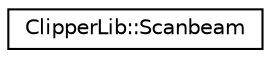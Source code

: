 digraph "Graphical Class Hierarchy"
{
  edge [fontname="Helvetica",fontsize="10",labelfontname="Helvetica",labelfontsize="10"];
  node [fontname="Helvetica",fontsize="10",shape=record];
  rankdir="LR";
  Node1 [label="ClipperLib::Scanbeam",height=0.2,width=0.4,color="black", fillcolor="white", style="filled",URL="$struct_clipper_lib_1_1_scanbeam.html"];
}

